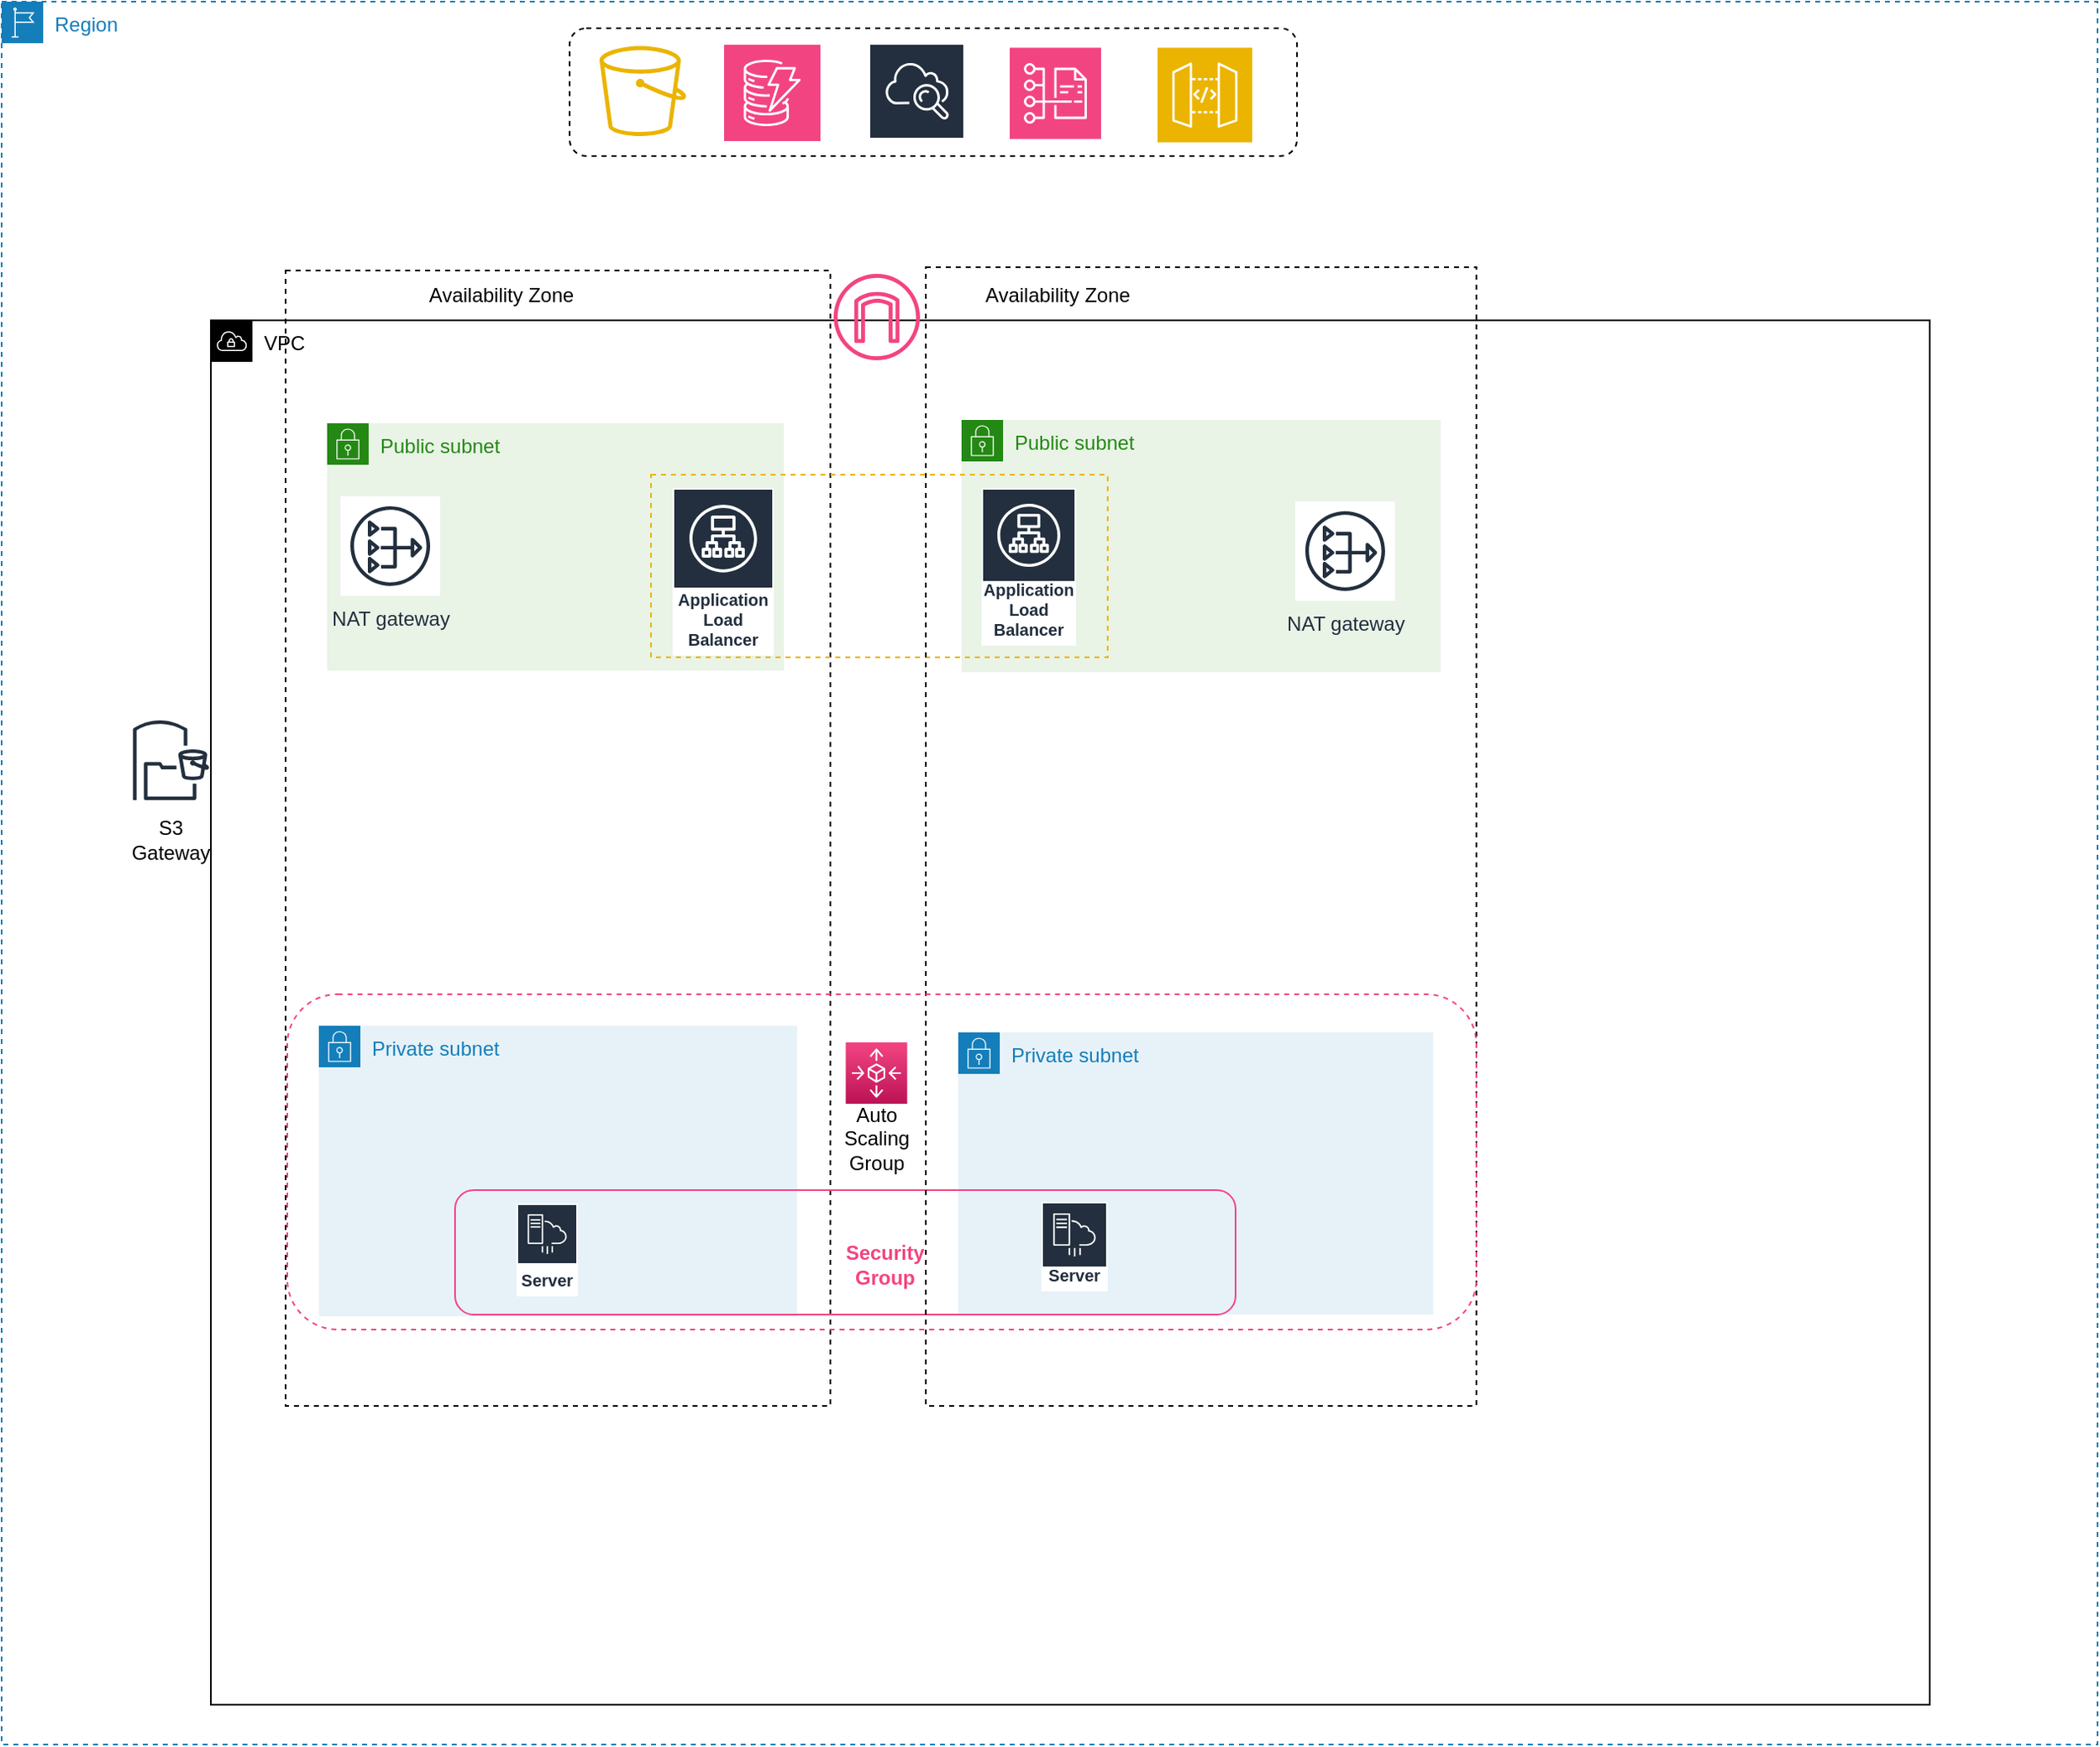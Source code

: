 <mxfile version="21.3.0" type="github">
  <diagram name="Page-1" id="H9VZvcb2wJK6X1MnPHUd">
    <mxGraphModel dx="2286" dy="1904" grid="0" gridSize="10" guides="1" tooltips="1" connect="1" arrows="1" fold="1" page="1" pageScale="1" pageWidth="850" pageHeight="1100" math="0" shadow="0">
      <root>
        <mxCell id="0" />
        <mxCell id="1" parent="0" />
        <mxCell id="BmYQlpxGfJ4uTeWEvMpN-4" value="Region" style="points=[[0,0],[0.25,0],[0.5,0],[0.75,0],[1,0],[1,0.25],[1,0.5],[1,0.75],[1,1],[0.75,1],[0.5,1],[0.25,1],[0,1],[0,0.75],[0,0.5],[0,0.25]];outlineConnect=0;gradientColor=none;html=1;whiteSpace=wrap;fontSize=12;fontStyle=0;container=0;pointerEvents=0;collapsible=0;recursiveResize=0;shape=mxgraph.aws4.group;grIcon=mxgraph.aws4.group_region;strokeColor=#147EBA;fillColor=none;verticalAlign=top;align=left;spacingLeft=30;fontColor=#147EBA;dashed=1;" parent="1" vertex="1">
          <mxGeometry x="-663" y="-1059" width="1262" height="1050" as="geometry" />
        </mxCell>
        <mxCell id="BmYQlpxGfJ4uTeWEvMpN-5" value="" style="html=1;align=center;verticalAlign=top;rounded=1;absoluteArcSize=1;arcSize=20;dashed=1;whiteSpace=wrap;" parent="1" vertex="1">
          <mxGeometry x="-321" y="-1043" width="438" height="77" as="geometry" />
        </mxCell>
        <mxCell id="BmYQlpxGfJ4uTeWEvMpN-6" value="" style="sketch=0;outlineConnect=0;fontColor=#232F3E;gradientColor=none;fillColor=#EBB401;strokeColor=none;dashed=0;verticalLabelPosition=bottom;verticalAlign=top;align=center;html=1;fontSize=12;fontStyle=0;aspect=fixed;pointerEvents=1;shape=mxgraph.aws4.bucket;" parent="1" vertex="1">
          <mxGeometry x="-303" y="-1032.25" width="52.16" height="54.25" as="geometry" />
        </mxCell>
        <mxCell id="BmYQlpxGfJ4uTeWEvMpN-25" value="" style="sketch=0;outlineConnect=0;fontColor=#232F3E;gradientColor=none;strokeColor=#ffffff;fillColor=#EBB401;dashed=0;verticalLabelPosition=middle;verticalAlign=bottom;align=center;html=1;whiteSpace=wrap;fontSize=10;fontStyle=1;spacing=3;shape=mxgraph.aws4.productIcon;prIcon=mxgraph.aws4.api_gateway;" parent="1" vertex="1">
          <mxGeometry x="32" y="-1032.25" width="59" height="53.25" as="geometry" />
        </mxCell>
        <mxCell id="-oMUdWIERpby7UjC0zoH-8" value="S3 Gateway" style="text;html=1;strokeColor=none;fillColor=none;align=center;verticalAlign=middle;whiteSpace=wrap;rounded=0;" parent="1" vertex="1">
          <mxGeometry x="-591" y="-569" width="60" height="30" as="geometry" />
        </mxCell>
        <mxCell id="-oMUdWIERpby7UjC0zoH-3" value="" style="sketch=0;outlineConnect=0;fontColor=#232F3E;gradientColor=none;fillColor=#232f3e;strokeColor=none;dashed=0;verticalLabelPosition=bottom;verticalAlign=top;align=center;html=1;fontSize=12;fontStyle=0;aspect=fixed;pointerEvents=1;shape=mxgraph.aws4.s3_file_gateway;" parent="1" vertex="1">
          <mxGeometry x="-585" y="-626" width="48" height="48" as="geometry" />
        </mxCell>
        <mxCell id="BmYQlpxGfJ4uTeWEvMpN-11" value="VPC" style="points=[[0,0],[0.25,0],[0.5,0],[0.75,0],[1,0],[1,0.25],[1,0.5],[1,0.75],[1,1],[0.75,1],[0.5,1],[0.25,1],[0,1],[0,0.75],[0,0.5],[0,0.25]];outlineConnect=0;html=1;whiteSpace=wrap;fontSize=12;fontStyle=0;container=1;pointerEvents=0;collapsible=0;recursiveResize=0;shape=mxgraph.aws4.group;grIcon=mxgraph.aws4.group_vpc;verticalAlign=top;align=left;spacingLeft=30;dashed=0;" parent="1" vertex="1">
          <mxGeometry x="-537" y="-867" width="1035" height="834" as="geometry" />
        </mxCell>
        <mxCell id="BmYQlpxGfJ4uTeWEvMpN-12" value="" style="whiteSpace=wrap;html=1;dashed=1;fillColor=none;perimeterSpacing=2;strokeWidth=1;" parent="BmYQlpxGfJ4uTeWEvMpN-11" vertex="1">
          <mxGeometry x="45" y="-30" width="328" height="684" as="geometry" />
        </mxCell>
        <mxCell id="BmYQlpxGfJ4uTeWEvMpN-31" value="Public subnet" style="points=[[0,0],[0.25,0],[0.5,0],[0.75,0],[1,0],[1,0.25],[1,0.5],[1,0.75],[1,1],[0.75,1],[0.5,1],[0.25,1],[0,1],[0,0.75],[0,0.5],[0,0.25]];outlineConnect=0;gradientColor=none;html=1;whiteSpace=wrap;fontSize=12;fontStyle=0;container=1;pointerEvents=0;collapsible=0;recursiveResize=0;shape=mxgraph.aws4.group;grIcon=mxgraph.aws4.group_security_group;grStroke=0;strokeColor=#248814;fillColor=#E9F3E6;verticalAlign=top;align=left;spacingLeft=30;fontColor=#248814;dashed=0;" parent="BmYQlpxGfJ4uTeWEvMpN-11" vertex="1">
          <mxGeometry x="452" y="60" width="288.5" height="152" as="geometry" />
        </mxCell>
        <mxCell id="BmYQlpxGfJ4uTeWEvMpN-32" value="NAT gateway" style="sketch=0;outlineConnect=0;fontColor=#232F3E;gradientColor=none;strokeColor=#232F3E;fillColor=#ffffff;dashed=0;verticalLabelPosition=bottom;verticalAlign=top;align=center;html=1;fontSize=12;fontStyle=0;aspect=fixed;shape=mxgraph.aws4.resourceIcon;resIcon=mxgraph.aws4.nat_gateway;" parent="BmYQlpxGfJ4uTeWEvMpN-31" vertex="1">
          <mxGeometry x="201" y="49" width="60" height="60" as="geometry" />
        </mxCell>
        <mxCell id="BmYQlpxGfJ4uTeWEvMpN-36" value="Application Load Balancer" style="sketch=0;outlineConnect=0;fontColor=#232F3E;gradientColor=none;strokeColor=#ffffff;fillColor=#232F3E;dashed=0;verticalLabelPosition=middle;verticalAlign=bottom;align=center;html=1;whiteSpace=wrap;fontSize=10;fontStyle=1;spacing=3;shape=mxgraph.aws4.productIcon;prIcon=mxgraph.aws4.application_load_balancer;" parent="BmYQlpxGfJ4uTeWEvMpN-31" vertex="1">
          <mxGeometry x="12" y="41" width="57" height="95" as="geometry" />
        </mxCell>
        <mxCell id="BmYQlpxGfJ4uTeWEvMpN-76" value="" style="group" parent="BmYQlpxGfJ4uTeWEvMpN-11" vertex="1" connectable="0">
          <mxGeometry x="450" y="429" width="286" height="170" as="geometry" />
        </mxCell>
        <mxCell id="BmYQlpxGfJ4uTeWEvMpN-63" value="Private subnet" style="points=[[0,0],[0.25,0],[0.5,0],[0.75,0],[1,0],[1,0.25],[1,0.5],[1,0.75],[1,1],[0.75,1],[0.5,1],[0.25,1],[0,1],[0,0.75],[0,0.5],[0,0.25]];outlineConnect=0;gradientColor=none;html=1;whiteSpace=wrap;fontSize=12;fontStyle=0;container=0;pointerEvents=0;collapsible=0;recursiveResize=0;shape=mxgraph.aws4.group;grIcon=mxgraph.aws4.group_security_group;grStroke=0;strokeColor=#147EBA;fillColor=#E6F2F8;verticalAlign=top;align=left;spacingLeft=30;fontColor=#147EBA;dashed=0;fontFamily=Helvetica;" parent="BmYQlpxGfJ4uTeWEvMpN-76" vertex="1">
          <mxGeometry width="286" height="170" as="geometry" />
        </mxCell>
        <mxCell id="BmYQlpxGfJ4uTeWEvMpN-13" value="Availability Zone" style="text;html=1;strokeColor=none;fillColor=none;align=center;verticalAlign=middle;whiteSpace=wrap;rounded=0;" parent="BmYQlpxGfJ4uTeWEvMpN-11" vertex="1">
          <mxGeometry x="90" y="-30" width="170" height="30" as="geometry" />
        </mxCell>
        <mxCell id="BmYQlpxGfJ4uTeWEvMpN-17" value="Public subnet" style="points=[[0,0],[0.25,0],[0.5,0],[0.75,0],[1,0],[1,0.25],[1,0.5],[1,0.75],[1,1],[0.75,1],[0.5,1],[0.25,1],[0,1],[0,0.75],[0,0.5],[0,0.25]];outlineConnect=0;gradientColor=none;html=1;whiteSpace=wrap;fontSize=12;fontStyle=0;container=1;pointerEvents=0;collapsible=0;recursiveResize=0;shape=mxgraph.aws4.group;grIcon=mxgraph.aws4.group_security_group;grStroke=0;strokeColor=#248814;fillColor=#E9F3E6;verticalAlign=top;align=left;spacingLeft=30;fontColor=#248814;dashed=0;" parent="BmYQlpxGfJ4uTeWEvMpN-11" vertex="1">
          <mxGeometry x="70" y="62" width="275" height="149" as="geometry" />
        </mxCell>
        <mxCell id="BmYQlpxGfJ4uTeWEvMpN-34" value="Application Load Balancer" style="sketch=0;outlineConnect=0;fontColor=#232F3E;gradientColor=none;strokeColor=#ffffff;fillColor=#232F3E;dashed=0;verticalLabelPosition=middle;verticalAlign=bottom;align=center;html=1;whiteSpace=wrap;fontSize=10;fontStyle=1;spacing=3;shape=mxgraph.aws4.productIcon;prIcon=mxgraph.aws4.application_load_balancer;" parent="BmYQlpxGfJ4uTeWEvMpN-17" vertex="1">
          <mxGeometry x="208" y="39" width="61" height="101" as="geometry" />
        </mxCell>
        <mxCell id="-oMUdWIERpby7UjC0zoH-17" value="" style="rounded=0;whiteSpace=wrap;html=1;fillColor=none;dashed=1;strokeColor=#EBB401;" parent="BmYQlpxGfJ4uTeWEvMpN-17" vertex="1">
          <mxGeometry x="195" y="31" width="275" height="110" as="geometry" />
        </mxCell>
        <mxCell id="BmYQlpxGfJ4uTeWEvMpN-19" style="edgeStyle=orthogonalEdgeStyle;rounded=0;orthogonalLoop=1;jettySize=auto;html=1;exitX=0.5;exitY=1;exitDx=0;exitDy=0;" parent="BmYQlpxGfJ4uTeWEvMpN-11" source="BmYQlpxGfJ4uTeWEvMpN-17" target="BmYQlpxGfJ4uTeWEvMpN-17" edge="1">
          <mxGeometry relative="1" as="geometry" />
        </mxCell>
        <mxCell id="BmYQlpxGfJ4uTeWEvMpN-28" value="Availability Zone" style="text;html=1;strokeColor=none;fillColor=none;align=center;verticalAlign=middle;whiteSpace=wrap;rounded=0;" parent="BmYQlpxGfJ4uTeWEvMpN-11" vertex="1">
          <mxGeometry x="460" y="-30" width="100" height="30" as="geometry" />
        </mxCell>
        <mxCell id="BmYQlpxGfJ4uTeWEvMpN-29" value="Private subnet" style="points=[[0,0],[0.25,0],[0.5,0],[0.75,0],[1,0],[1,0.25],[1,0.5],[1,0.75],[1,1],[0.75,1],[0.5,1],[0.25,1],[0,1],[0,0.75],[0,0.5],[0,0.25]];outlineConnect=0;gradientColor=none;html=1;whiteSpace=wrap;fontSize=12;fontStyle=0;container=1;pointerEvents=0;collapsible=0;recursiveResize=0;shape=mxgraph.aws4.group;grIcon=mxgraph.aws4.group_security_group;grStroke=0;strokeColor=#147EBA;fillColor=#E6F2F8;verticalAlign=top;align=left;spacingLeft=30;fontColor=#147EBA;dashed=0;" parent="BmYQlpxGfJ4uTeWEvMpN-11" vertex="1">
          <mxGeometry x="65" y="425" width="288" height="175" as="geometry" />
        </mxCell>
        <mxCell id="BmYQlpxGfJ4uTeWEvMpN-44" value="Server" style="sketch=0;outlineConnect=0;fontColor=#232F3E;gradientColor=none;strokeColor=#ffffff;fillColor=#232F3E;dashed=0;verticalLabelPosition=middle;verticalAlign=bottom;align=center;html=1;whiteSpace=wrap;fontSize=10;fontStyle=1;spacing=3;shape=mxgraph.aws4.productIcon;prIcon=mxgraph.aws4.server_migration_service;" parent="BmYQlpxGfJ4uTeWEvMpN-29" vertex="1">
          <mxGeometry x="119" y="107" width="37" height="56" as="geometry" />
        </mxCell>
        <mxCell id="BmYQlpxGfJ4uTeWEvMpN-72" value="" style="rounded=1;whiteSpace=wrap;html=1;pointerEvents=0;fontFamily=Helvetica;fontSize=12;fillColor=none;strokeColor=#F34482;" parent="BmYQlpxGfJ4uTeWEvMpN-29" vertex="1">
          <mxGeometry x="82" y="99" width="470" height="75" as="geometry" />
        </mxCell>
        <mxCell id="-oMUdWIERpby7UjC0zoH-14" value="Security Group" style="text;html=1;strokeColor=none;fillColor=default;align=center;verticalAlign=middle;whiteSpace=wrap;rounded=0;fontColor=#F34482;fontStyle=1" parent="BmYQlpxGfJ4uTeWEvMpN-29" vertex="1">
          <mxGeometry x="311" y="129" width="60" height="30" as="geometry" />
        </mxCell>
        <mxCell id="BmYQlpxGfJ4uTeWEvMpN-65" value="" style="sketch=0;points=[[0,0,0],[0.25,0,0],[0.5,0,0],[0.75,0,0],[1,0,0],[0,1,0],[0.25,1,0],[0.5,1,0],[0.75,1,0],[1,1,0],[0,0.25,0],[0,0.5,0],[0,0.75,0],[1,0.25,0],[1,0.5,0],[1,0.75,0]];points=[[0,0,0],[0.25,0,0],[0.5,0,0],[0.75,0,0],[1,0,0],[0,1,0],[0.25,1,0],[0.5,1,0],[0.75,1,0],[1,1,0],[0,0.25,0],[0,0.5,0],[0,0.75,0],[1,0.25,0],[1,0.5,0],[1,0.75,0]];outlineConnect=0;fontColor=#232F3E;gradientColor=#F34482;gradientDirection=north;fillColor=#BC1356;strokeColor=#ffffff;dashed=0;verticalLabelPosition=bottom;verticalAlign=top;align=center;html=1;fontSize=12;fontStyle=0;aspect=fixed;shape=mxgraph.aws4.resourceIcon;resIcon=mxgraph.aws4.autoscaling;pointerEvents=0;fontFamily=Helvetica;" parent="BmYQlpxGfJ4uTeWEvMpN-11" vertex="1">
          <mxGeometry x="382.25" y="435" width="37" height="37" as="geometry" />
        </mxCell>
        <mxCell id="-oMUdWIERpby7UjC0zoH-9" value="Auto Scaling&lt;br&gt;Group" style="text;html=1;strokeColor=none;fillColor=none;align=center;verticalAlign=middle;whiteSpace=wrap;rounded=0;" parent="BmYQlpxGfJ4uTeWEvMpN-11" vertex="1">
          <mxGeometry x="371" y="478" width="59.5" height="30" as="geometry" />
        </mxCell>
        <mxCell id="BmYQlpxGfJ4uTeWEvMpN-64" value="Server" style="sketch=0;outlineConnect=0;fontColor=#232F3E;gradientColor=none;strokeColor=#ffffff;fillColor=#232F3E;dashed=0;verticalLabelPosition=middle;verticalAlign=bottom;align=center;html=1;whiteSpace=wrap;fontSize=10;fontStyle=1;spacing=3;shape=mxgraph.aws4.productIcon;prIcon=mxgraph.aws4.server_migration_service;" parent="BmYQlpxGfJ4uTeWEvMpN-11" vertex="1">
          <mxGeometry x="500" y="531" width="40" height="54" as="geometry" />
        </mxCell>
        <mxCell id="BmYQlpxGfJ4uTeWEvMpN-14" value="" style="whiteSpace=wrap;html=1;dashed=1;fillColor=none;movable=1;resizable=1;rotatable=1;deletable=1;editable=1;locked=0;connectable=1;" parent="BmYQlpxGfJ4uTeWEvMpN-11" vertex="1">
          <mxGeometry x="430.5" y="-32" width="331.5" height="686" as="geometry" />
        </mxCell>
        <mxCell id="-oMUdWIERpby7UjC0zoH-16" value="" style="rounded=1;whiteSpace=wrap;html=1;dashed=1;fillColor=none;strokeColor=#F34482;" parent="BmYQlpxGfJ4uTeWEvMpN-11" vertex="1">
          <mxGeometry x="46" y="406" width="716" height="202" as="geometry" />
        </mxCell>
        <mxCell id="BmYQlpxGfJ4uTeWEvMpN-22" value="NAT gateway" style="sketch=0;outlineConnect=0;fontColor=#232F3E;gradientColor=none;strokeColor=#232F3E;fillColor=#ffffff;dashed=0;verticalLabelPosition=bottom;verticalAlign=top;align=center;html=1;fontSize=12;fontStyle=0;aspect=fixed;shape=mxgraph.aws4.resourceIcon;resIcon=mxgraph.aws4.nat_gateway;" parent="BmYQlpxGfJ4uTeWEvMpN-11" vertex="1">
          <mxGeometry x="78" y="106" width="60" height="60" as="geometry" />
        </mxCell>
        <mxCell id="BmYQlpxGfJ4uTeWEvMpN-26" value="" style="sketch=0;outlineConnect=0;fontColor=#ffffff;fillColor=#F34482;strokeColor=#3700CC;dashed=0;verticalLabelPosition=bottom;verticalAlign=top;align=center;html=1;fontSize=12;fontStyle=0;aspect=fixed;pointerEvents=1;shape=mxgraph.aws4.internet_gateway;" parent="1" vertex="1">
          <mxGeometry x="-162" y="-895" width="52" height="52" as="geometry" />
        </mxCell>
        <mxCell id="4l2SW0-Cm2sjLY3v0edG-4" value="&amp;nbsp;" style="sketch=0;outlineConnect=0;fontColor=#232F3E;gradientColor=none;strokeColor=#ffffff;fillColor=#232F3E;dashed=0;verticalLabelPosition=middle;verticalAlign=bottom;align=center;html=1;whiteSpace=wrap;fontSize=10;fontStyle=1;spacing=3;shape=mxgraph.aws4.productIcon;prIcon=mxgraph.aws4.cloudwatch;" vertex="1" parent="1">
          <mxGeometry x="-141" y="-1034" width="58" height="57" as="geometry" />
        </mxCell>
        <mxCell id="4l2SW0-Cm2sjLY3v0edG-5" value="" style="sketch=0;outlineConnect=0;fontColor=#232F3E;gradientColor=none;strokeColor=#ffffff;fillColor=#F34482;dashed=0;verticalLabelPosition=middle;verticalAlign=bottom;align=center;html=1;whiteSpace=wrap;fontSize=10;fontStyle=1;spacing=3;shape=mxgraph.aws4.productIcon;prIcon=mxgraph.aws4.cost_and_usage_report;" vertex="1" parent="1">
          <mxGeometry x="-57" y="-1032.25" width="57" height="55.5" as="geometry" />
        </mxCell>
        <mxCell id="4l2SW0-Cm2sjLY3v0edG-6" value="" style="sketch=0;outlineConnect=0;fontColor=#232F3E;gradientColor=none;strokeColor=#ffffff;fillColor=#F34482;dashed=0;verticalLabelPosition=middle;verticalAlign=bottom;align=center;html=1;whiteSpace=wrap;fontSize=10;fontStyle=1;spacing=3;shape=mxgraph.aws4.productIcon;prIcon=mxgraph.aws4.dynamodb;" vertex="1" parent="1">
          <mxGeometry x="-229" y="-1034" width="60" height="46" as="geometry" />
        </mxCell>
      </root>
    </mxGraphModel>
  </diagram>
</mxfile>
